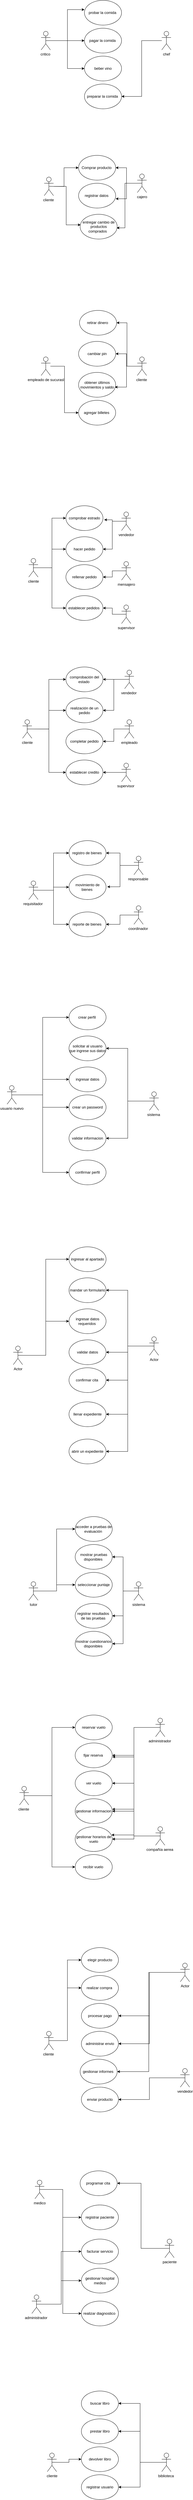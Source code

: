 <mxfile version="24.1.0" type="github">
  <diagram name="Página-1" id="utOopWHYeEYhpNKLxIfu">
    <mxGraphModel dx="1193" dy="1969" grid="1" gridSize="10" guides="1" tooltips="1" connect="1" arrows="1" fold="1" page="1" pageScale="1" pageWidth="827" pageHeight="1169" math="0" shadow="0">
      <root>
        <mxCell id="0" />
        <mxCell id="1" parent="0" />
        <mxCell id="2VDwbK5aapLO-uH51Hs2-1" value="&lt;font style=&quot;vertical-align: inherit;&quot;&gt;&lt;font style=&quot;vertical-align: inherit;&quot;&gt;registrar datos&amp;nbsp;&lt;/font&gt;&lt;/font&gt;" style="ellipse;whiteSpace=wrap;html=1;" vertex="1" parent="1">
          <mxGeometry x="351" y="290" width="120" height="80" as="geometry" />
        </mxCell>
        <mxCell id="2VDwbK5aapLO-uH51Hs2-2" value="&lt;font style=&quot;vertical-align: inherit;&quot;&gt;&lt;font style=&quot;vertical-align: inherit;&quot;&gt;entregar cambio de productos comprados&amp;nbsp;&amp;nbsp;&lt;/font&gt;&lt;/font&gt;" style="ellipse;whiteSpace=wrap;html=1;" vertex="1" parent="1">
          <mxGeometry x="356" y="390" width="120" height="80" as="geometry" />
        </mxCell>
        <mxCell id="2VDwbK5aapLO-uH51Hs2-3" value="&lt;font style=&quot;vertical-align: inherit;&quot;&gt;&lt;font style=&quot;vertical-align: inherit;&quot;&gt;Comprar producto&amp;nbsp;&lt;/font&gt;&lt;/font&gt;" style="ellipse;whiteSpace=wrap;html=1;" vertex="1" parent="1">
          <mxGeometry x="351" y="200" width="120" height="80" as="geometry" />
        </mxCell>
        <mxCell id="2VDwbK5aapLO-uH51Hs2-10" style="edgeStyle=orthogonalEdgeStyle;rounded=0;orthogonalLoop=1;jettySize=auto;html=1;entryX=0.013;entryY=0.427;entryDx=0;entryDy=0;entryPerimeter=0;" edge="1" parent="1" target="2VDwbK5aapLO-uH51Hs2-2">
          <mxGeometry relative="1" as="geometry">
            <mxPoint x="301" y="270" as="targetPoint" />
            <mxPoint x="271" y="300.053" as="sourcePoint" />
            <Array as="points">
              <mxPoint x="311" y="300" />
              <mxPoint x="311" y="424" />
            </Array>
          </mxGeometry>
        </mxCell>
        <mxCell id="2VDwbK5aapLO-uH51Hs2-11" style="edgeStyle=orthogonalEdgeStyle;rounded=0;orthogonalLoop=1;jettySize=auto;html=1;exitX=0.5;exitY=0.5;exitDx=0;exitDy=0;exitPerimeter=0;entryX=0;entryY=0.5;entryDx=0;entryDy=0;" edge="1" parent="1" target="2VDwbK5aapLO-uH51Hs2-3">
          <mxGeometry relative="1" as="geometry">
            <mxPoint x="256" y="300" as="sourcePoint" />
          </mxGeometry>
        </mxCell>
        <mxCell id="2VDwbK5aapLO-uH51Hs2-4" value="&lt;font style=&quot;vertical-align: inherit;&quot;&gt;&lt;font style=&quot;vertical-align: inherit;&quot;&gt;cliente&amp;nbsp;&lt;/font&gt;&lt;/font&gt;" style="shape=umlActor;verticalLabelPosition=bottom;verticalAlign=top;html=1;outlineConnect=0;" vertex="1" parent="1">
          <mxGeometry x="240" y="270" width="30" height="60" as="geometry" />
        </mxCell>
        <mxCell id="2VDwbK5aapLO-uH51Hs2-7" style="edgeStyle=orthogonalEdgeStyle;rounded=0;orthogonalLoop=1;jettySize=auto;html=1;" edge="1" parent="1" source="2VDwbK5aapLO-uH51Hs2-5" target="2VDwbK5aapLO-uH51Hs2-3">
          <mxGeometry relative="1" as="geometry">
            <Array as="points">
              <mxPoint x="506" y="290" />
              <mxPoint x="506" y="240" />
            </Array>
          </mxGeometry>
        </mxCell>
        <mxCell id="2VDwbK5aapLO-uH51Hs2-5" value="&lt;font style=&quot;vertical-align: inherit;&quot;&gt;&lt;font style=&quot;vertical-align: inherit;&quot;&gt;cajero&lt;/font&gt;&lt;/font&gt;" style="shape=umlActor;verticalLabelPosition=bottom;verticalAlign=top;html=1;outlineConnect=0;" vertex="1" parent="1">
          <mxGeometry x="541" y="260" width="30" height="60" as="geometry" />
        </mxCell>
        <mxCell id="2VDwbK5aapLO-uH51Hs2-8" style="edgeStyle=orthogonalEdgeStyle;rounded=0;orthogonalLoop=1;jettySize=auto;html=1;exitX=0.5;exitY=0.5;exitDx=0;exitDy=0;exitPerimeter=0;entryX=1;entryY=0.625;entryDx=0;entryDy=0;entryPerimeter=0;" edge="1" parent="1" source="2VDwbK5aapLO-uH51Hs2-5" target="2VDwbK5aapLO-uH51Hs2-1">
          <mxGeometry relative="1" as="geometry" />
        </mxCell>
        <mxCell id="2VDwbK5aapLO-uH51Hs2-9" style="edgeStyle=orthogonalEdgeStyle;rounded=0;orthogonalLoop=1;jettySize=auto;html=1;exitX=0.5;exitY=0.5;exitDx=0;exitDy=0;exitPerimeter=0;entryX=0.985;entryY=0.549;entryDx=0;entryDy=0;entryPerimeter=0;" edge="1" parent="1" source="2VDwbK5aapLO-uH51Hs2-5" target="2VDwbK5aapLO-uH51Hs2-2">
          <mxGeometry relative="1" as="geometry">
            <Array as="points">
              <mxPoint x="501" y="290" />
              <mxPoint x="501" y="434" />
            </Array>
          </mxGeometry>
        </mxCell>
        <mxCell id="2VDwbK5aapLO-uH51Hs2-14" value="&lt;font style=&quot;vertical-align: inherit;&quot;&gt;&lt;font style=&quot;vertical-align: inherit;&quot;&gt;pagar la comida&amp;nbsp;&lt;/font&gt;&lt;/font&gt;" style="ellipse;whiteSpace=wrap;html=1;" vertex="1" parent="1">
          <mxGeometry x="370" y="-210" width="120" height="80" as="geometry" />
        </mxCell>
        <mxCell id="2VDwbK5aapLO-uH51Hs2-15" value="&lt;font style=&quot;vertical-align: inherit;&quot;&gt;&lt;font style=&quot;vertical-align: inherit;&quot;&gt;probar la comida&amp;nbsp;&lt;/font&gt;&lt;/font&gt;" style="ellipse;whiteSpace=wrap;html=1;" vertex="1" parent="1">
          <mxGeometry x="370" y="-300" width="120" height="80" as="geometry" />
        </mxCell>
        <mxCell id="2VDwbK5aapLO-uH51Hs2-16" value="&lt;font style=&quot;vertical-align: inherit;&quot;&gt;&lt;font style=&quot;vertical-align: inherit;&quot;&gt;preparar la comida&amp;nbsp;&lt;/font&gt;&lt;/font&gt;" style="ellipse;whiteSpace=wrap;html=1;" vertex="1" parent="1">
          <mxGeometry x="370" y="-30" width="120" height="80" as="geometry" />
        </mxCell>
        <mxCell id="2VDwbK5aapLO-uH51Hs2-17" value="&lt;font style=&quot;vertical-align: inherit;&quot;&gt;&lt;font style=&quot;vertical-align: inherit;&quot;&gt;beber vino&lt;/font&gt;&lt;/font&gt;" style="ellipse;whiteSpace=wrap;html=1;" vertex="1" parent="1">
          <mxGeometry x="370" y="-120" width="120" height="80" as="geometry" />
        </mxCell>
        <mxCell id="2VDwbK5aapLO-uH51Hs2-26" style="edgeStyle=orthogonalEdgeStyle;rounded=0;orthogonalLoop=1;jettySize=auto;html=1;entryX=1;entryY=0.5;entryDx=0;entryDy=0;" edge="1" parent="1" source="2VDwbK5aapLO-uH51Hs2-18" target="2VDwbK5aapLO-uH51Hs2-16">
          <mxGeometry relative="1" as="geometry" />
        </mxCell>
        <mxCell id="2VDwbK5aapLO-uH51Hs2-18" value="&lt;font style=&quot;vertical-align: inherit;&quot;&gt;&lt;font style=&quot;vertical-align: inherit;&quot;&gt;chef&lt;/font&gt;&lt;/font&gt;" style="shape=umlActor;verticalLabelPosition=bottom;verticalAlign=top;html=1;outlineConnect=0;" vertex="1" parent="1">
          <mxGeometry x="620" y="-200" width="30" height="60" as="geometry" />
        </mxCell>
        <mxCell id="2VDwbK5aapLO-uH51Hs2-27" style="edgeStyle=orthogonalEdgeStyle;rounded=0;orthogonalLoop=1;jettySize=auto;html=1;entryX=0;entryY=0.5;entryDx=0;entryDy=0;" edge="1" parent="1" source="2VDwbK5aapLO-uH51Hs2-19" target="2VDwbK5aapLO-uH51Hs2-17">
          <mxGeometry relative="1" as="geometry" />
        </mxCell>
        <mxCell id="2VDwbK5aapLO-uH51Hs2-29" style="edgeStyle=orthogonalEdgeStyle;rounded=0;orthogonalLoop=1;jettySize=auto;html=1;entryX=0;entryY=0.5;entryDx=0;entryDy=0;" edge="1" parent="1" source="2VDwbK5aapLO-uH51Hs2-19" target="2VDwbK5aapLO-uH51Hs2-14">
          <mxGeometry relative="1" as="geometry" />
        </mxCell>
        <mxCell id="2VDwbK5aapLO-uH51Hs2-19" value="&lt;font style=&quot;vertical-align: inherit;&quot;&gt;&lt;font style=&quot;vertical-align: inherit;&quot;&gt;critico&amp;nbsp;&lt;/font&gt;&lt;/font&gt;" style="shape=umlActor;verticalLabelPosition=bottom;verticalAlign=top;html=1;outlineConnect=0;" vertex="1" parent="1">
          <mxGeometry x="230" y="-200" width="30" height="60" as="geometry" />
        </mxCell>
        <mxCell id="2VDwbK5aapLO-uH51Hs2-28" style="edgeStyle=orthogonalEdgeStyle;rounded=0;orthogonalLoop=1;jettySize=auto;html=1;exitX=0.5;exitY=0.5;exitDx=0;exitDy=0;exitPerimeter=0;entryX=0;entryY=0.375;entryDx=0;entryDy=0;entryPerimeter=0;" edge="1" parent="1" source="2VDwbK5aapLO-uH51Hs2-19" target="2VDwbK5aapLO-uH51Hs2-15">
          <mxGeometry relative="1" as="geometry" />
        </mxCell>
        <mxCell id="2VDwbK5aapLO-uH51Hs2-30" value="retirar dinero&amp;nbsp;" style="ellipse;whiteSpace=wrap;html=1;" vertex="1" parent="1">
          <mxGeometry x="354" y="700" width="120" height="80" as="geometry" />
        </mxCell>
        <mxCell id="2VDwbK5aapLO-uH51Hs2-31" value="agregar billetes&amp;nbsp;" style="ellipse;whiteSpace=wrap;html=1;" vertex="1" parent="1">
          <mxGeometry x="351" y="990" width="120" height="80" as="geometry" />
        </mxCell>
        <mxCell id="2VDwbK5aapLO-uH51Hs2-32" value="obtener últimos movimientos y saldo" style="ellipse;whiteSpace=wrap;html=1;" vertex="1" parent="1">
          <mxGeometry x="351" y="900" width="120" height="80" as="geometry" />
        </mxCell>
        <mxCell id="2VDwbK5aapLO-uH51Hs2-33" value="cambiar pin" style="ellipse;whiteSpace=wrap;html=1;" vertex="1" parent="1">
          <mxGeometry x="351" y="800" width="120" height="80" as="geometry" />
        </mxCell>
        <mxCell id="2VDwbK5aapLO-uH51Hs2-36" style="edgeStyle=orthogonalEdgeStyle;rounded=0;orthogonalLoop=1;jettySize=auto;html=1;entryX=1;entryY=0.5;entryDx=0;entryDy=0;" edge="1" parent="1" source="2VDwbK5aapLO-uH51Hs2-34" target="2VDwbK5aapLO-uH51Hs2-30">
          <mxGeometry relative="1" as="geometry" />
        </mxCell>
        <mxCell id="2VDwbK5aapLO-uH51Hs2-37" style="edgeStyle=orthogonalEdgeStyle;rounded=0;orthogonalLoop=1;jettySize=auto;html=1;entryX=1;entryY=0.5;entryDx=0;entryDy=0;" edge="1" parent="1" source="2VDwbK5aapLO-uH51Hs2-34" target="2VDwbK5aapLO-uH51Hs2-33">
          <mxGeometry relative="1" as="geometry">
            <mxPoint x="510" y="950" as="sourcePoint" />
          </mxGeometry>
        </mxCell>
        <mxCell id="2VDwbK5aapLO-uH51Hs2-34" value="cliente&amp;nbsp;" style="shape=umlActor;verticalLabelPosition=bottom;verticalAlign=top;html=1;outlineConnect=0;" vertex="1" parent="1">
          <mxGeometry x="541" y="850" width="30" height="60" as="geometry" />
        </mxCell>
        <mxCell id="2VDwbK5aapLO-uH51Hs2-39" style="edgeStyle=orthogonalEdgeStyle;rounded=0;orthogonalLoop=1;jettySize=auto;html=1;entryX=0;entryY=0.5;entryDx=0;entryDy=0;" edge="1" parent="1" source="2VDwbK5aapLO-uH51Hs2-35" target="2VDwbK5aapLO-uH51Hs2-31">
          <mxGeometry relative="1" as="geometry" />
        </mxCell>
        <mxCell id="2VDwbK5aapLO-uH51Hs2-35" value="empleado de sucurasl" style="shape=umlActor;verticalLabelPosition=bottom;verticalAlign=top;html=1;outlineConnect=0;" vertex="1" parent="1">
          <mxGeometry x="230" y="850" width="30" height="60" as="geometry" />
        </mxCell>
        <mxCell id="2VDwbK5aapLO-uH51Hs2-38" style="edgeStyle=orthogonalEdgeStyle;rounded=0;orthogonalLoop=1;jettySize=auto;html=1;exitX=0.5;exitY=0.5;exitDx=0;exitDy=0;exitPerimeter=0;entryX=0.978;entryY=0.593;entryDx=0;entryDy=0;entryPerimeter=0;" edge="1" parent="1" source="2VDwbK5aapLO-uH51Hs2-34" target="2VDwbK5aapLO-uH51Hs2-32">
          <mxGeometry relative="1" as="geometry" />
        </mxCell>
        <mxCell id="2VDwbK5aapLO-uH51Hs2-40" value="establecer pedidos&amp;nbsp;" style="ellipse;whiteSpace=wrap;html=1;" vertex="1" parent="1">
          <mxGeometry x="310" y="1620" width="120" height="80" as="geometry" />
        </mxCell>
        <mxCell id="2VDwbK5aapLO-uH51Hs2-41" value="rellenar pedido" style="ellipse;whiteSpace=wrap;html=1;" vertex="1" parent="1">
          <mxGeometry x="310" y="1520" width="120" height="80" as="geometry" />
        </mxCell>
        <mxCell id="2VDwbK5aapLO-uH51Hs2-42" value="hacer pedido" style="ellipse;whiteSpace=wrap;html=1;" vertex="1" parent="1">
          <mxGeometry x="310" y="1430" width="120" height="80" as="geometry" />
        </mxCell>
        <mxCell id="2VDwbK5aapLO-uH51Hs2-43" value="comprobar estrado" style="ellipse;whiteSpace=wrap;html=1;" vertex="1" parent="1">
          <mxGeometry x="310" y="1330" width="120" height="80" as="geometry" />
        </mxCell>
        <mxCell id="2VDwbK5aapLO-uH51Hs2-59" style="edgeStyle=orthogonalEdgeStyle;rounded=0;orthogonalLoop=1;jettySize=auto;html=1;exitX=0.5;exitY=0.5;exitDx=0;exitDy=0;exitPerimeter=0;entryX=1;entryY=0.5;entryDx=0;entryDy=0;" edge="1" parent="1" source="2VDwbK5aapLO-uH51Hs2-44" target="2VDwbK5aapLO-uH51Hs2-40">
          <mxGeometry relative="1" as="geometry" />
        </mxCell>
        <mxCell id="2VDwbK5aapLO-uH51Hs2-44" value="supervisor" style="shape=umlActor;verticalLabelPosition=bottom;verticalAlign=top;html=1;outlineConnect=0;" vertex="1" parent="1">
          <mxGeometry x="490" y="1650" width="30" height="60" as="geometry" />
        </mxCell>
        <mxCell id="2VDwbK5aapLO-uH51Hs2-58" style="edgeStyle=orthogonalEdgeStyle;rounded=0;orthogonalLoop=1;jettySize=auto;html=1;exitX=0.5;exitY=0.5;exitDx=0;exitDy=0;exitPerimeter=0;entryX=1;entryY=0.5;entryDx=0;entryDy=0;" edge="1" parent="1" source="2VDwbK5aapLO-uH51Hs2-45" target="2VDwbK5aapLO-uH51Hs2-41">
          <mxGeometry relative="1" as="geometry" />
        </mxCell>
        <mxCell id="2VDwbK5aapLO-uH51Hs2-45" value="mensajero" style="shape=umlActor;verticalLabelPosition=bottom;verticalAlign=top;html=1;outlineConnect=0;" vertex="1" parent="1">
          <mxGeometry x="490" y="1510" width="30" height="60" as="geometry" />
        </mxCell>
        <mxCell id="2VDwbK5aapLO-uH51Hs2-57" style="edgeStyle=orthogonalEdgeStyle;rounded=0;orthogonalLoop=1;jettySize=auto;html=1;exitX=0.5;exitY=0.5;exitDx=0;exitDy=0;exitPerimeter=0;entryX=1;entryY=0.5;entryDx=0;entryDy=0;" edge="1" parent="1" source="2VDwbK5aapLO-uH51Hs2-46" target="2VDwbK5aapLO-uH51Hs2-42">
          <mxGeometry relative="1" as="geometry" />
        </mxCell>
        <mxCell id="2VDwbK5aapLO-uH51Hs2-46" value="vendedor" style="shape=umlActor;verticalLabelPosition=bottom;verticalAlign=top;html=1;outlineConnect=0;" vertex="1" parent="1">
          <mxGeometry x="490" y="1350" width="30" height="60" as="geometry" />
        </mxCell>
        <mxCell id="2VDwbK5aapLO-uH51Hs2-53" style="edgeStyle=orthogonalEdgeStyle;rounded=0;orthogonalLoop=1;jettySize=auto;html=1;entryX=0;entryY=0.5;entryDx=0;entryDy=0;" edge="1" parent="1" source="2VDwbK5aapLO-uH51Hs2-47" target="2VDwbK5aapLO-uH51Hs2-43">
          <mxGeometry relative="1" as="geometry" />
        </mxCell>
        <mxCell id="2VDwbK5aapLO-uH51Hs2-54" style="edgeStyle=orthogonalEdgeStyle;rounded=0;orthogonalLoop=1;jettySize=auto;html=1;exitX=0.5;exitY=0.5;exitDx=0;exitDy=0;exitPerimeter=0;" edge="1" parent="1" source="2VDwbK5aapLO-uH51Hs2-47" target="2VDwbK5aapLO-uH51Hs2-42">
          <mxGeometry relative="1" as="geometry" />
        </mxCell>
        <mxCell id="2VDwbK5aapLO-uH51Hs2-55" style="edgeStyle=orthogonalEdgeStyle;rounded=0;orthogonalLoop=1;jettySize=auto;html=1;exitX=0.5;exitY=0.5;exitDx=0;exitDy=0;exitPerimeter=0;entryX=0;entryY=0.5;entryDx=0;entryDy=0;" edge="1" parent="1" source="2VDwbK5aapLO-uH51Hs2-47" target="2VDwbK5aapLO-uH51Hs2-40">
          <mxGeometry relative="1" as="geometry" />
        </mxCell>
        <mxCell id="2VDwbK5aapLO-uH51Hs2-47" value="cliente" style="shape=umlActor;verticalLabelPosition=bottom;verticalAlign=top;html=1;outlineConnect=0;" vertex="1" parent="1">
          <mxGeometry x="190" y="1500" width="30" height="60" as="geometry" />
        </mxCell>
        <mxCell id="2VDwbK5aapLO-uH51Hs2-56" style="edgeStyle=orthogonalEdgeStyle;rounded=0;orthogonalLoop=1;jettySize=auto;html=1;exitX=0.5;exitY=0.5;exitDx=0;exitDy=0;exitPerimeter=0;entryX=1.033;entryY=0.567;entryDx=0;entryDy=0;entryPerimeter=0;" edge="1" parent="1" source="2VDwbK5aapLO-uH51Hs2-46" target="2VDwbK5aapLO-uH51Hs2-43">
          <mxGeometry relative="1" as="geometry" />
        </mxCell>
        <mxCell id="2VDwbK5aapLO-uH51Hs2-60" value="comprobación del estado&amp;nbsp;" style="ellipse;whiteSpace=wrap;html=1;" vertex="1" parent="1">
          <mxGeometry x="310" y="1850" width="120" height="80" as="geometry" />
        </mxCell>
        <mxCell id="2VDwbK5aapLO-uH51Hs2-61" value="realización de un pedido" style="ellipse;whiteSpace=wrap;html=1;" vertex="1" parent="1">
          <mxGeometry x="310" y="1950" width="120" height="80" as="geometry" />
        </mxCell>
        <mxCell id="2VDwbK5aapLO-uH51Hs2-62" value="completar pedido" style="ellipse;whiteSpace=wrap;html=1;" vertex="1" parent="1">
          <mxGeometry x="310" y="2050" width="120" height="80" as="geometry" />
        </mxCell>
        <mxCell id="2VDwbK5aapLO-uH51Hs2-64" value="establecer credito" style="ellipse;whiteSpace=wrap;html=1;" vertex="1" parent="1">
          <mxGeometry x="310" y="2150" width="120" height="80" as="geometry" />
        </mxCell>
        <mxCell id="2VDwbK5aapLO-uH51Hs2-75" style="edgeStyle=orthogonalEdgeStyle;rounded=0;orthogonalLoop=1;jettySize=auto;html=1;exitX=0.5;exitY=0.5;exitDx=0;exitDy=0;exitPerimeter=0;entryX=1;entryY=0.5;entryDx=0;entryDy=0;" edge="1" parent="1" source="2VDwbK5aapLO-uH51Hs2-65" target="2VDwbK5aapLO-uH51Hs2-64">
          <mxGeometry relative="1" as="geometry" />
        </mxCell>
        <mxCell id="2VDwbK5aapLO-uH51Hs2-65" value="supervisor&amp;nbsp;" style="shape=umlActor;verticalLabelPosition=bottom;verticalAlign=top;html=1;outlineConnect=0;" vertex="1" parent="1">
          <mxGeometry x="490" y="2160" width="30" height="60" as="geometry" />
        </mxCell>
        <mxCell id="2VDwbK5aapLO-uH51Hs2-74" style="edgeStyle=orthogonalEdgeStyle;rounded=0;orthogonalLoop=1;jettySize=auto;html=1;exitX=0.5;exitY=0.5;exitDx=0;exitDy=0;exitPerimeter=0;entryX=1;entryY=0.5;entryDx=0;entryDy=0;" edge="1" parent="1" source="2VDwbK5aapLO-uH51Hs2-66" target="2VDwbK5aapLO-uH51Hs2-62">
          <mxGeometry relative="1" as="geometry" />
        </mxCell>
        <mxCell id="2VDwbK5aapLO-uH51Hs2-66" value="empleado" style="shape=umlActor;verticalLabelPosition=bottom;verticalAlign=top;html=1;outlineConnect=0;" vertex="1" parent="1">
          <mxGeometry x="500" y="2020" width="30" height="60" as="geometry" />
        </mxCell>
        <mxCell id="2VDwbK5aapLO-uH51Hs2-72" style="edgeStyle=orthogonalEdgeStyle;rounded=0;orthogonalLoop=1;jettySize=auto;html=1;exitX=0.5;exitY=0.5;exitDx=0;exitDy=0;exitPerimeter=0;" edge="1" parent="1" source="2VDwbK5aapLO-uH51Hs2-67" target="2VDwbK5aapLO-uH51Hs2-60">
          <mxGeometry relative="1" as="geometry" />
        </mxCell>
        <mxCell id="2VDwbK5aapLO-uH51Hs2-73" style="edgeStyle=orthogonalEdgeStyle;rounded=0;orthogonalLoop=1;jettySize=auto;html=1;exitX=0.5;exitY=0.5;exitDx=0;exitDy=0;exitPerimeter=0;entryX=1;entryY=0.5;entryDx=0;entryDy=0;" edge="1" parent="1" source="2VDwbK5aapLO-uH51Hs2-67" target="2VDwbK5aapLO-uH51Hs2-61">
          <mxGeometry relative="1" as="geometry" />
        </mxCell>
        <mxCell id="2VDwbK5aapLO-uH51Hs2-67" value="vendedor&amp;nbsp;" style="shape=umlActor;verticalLabelPosition=bottom;verticalAlign=top;html=1;outlineConnect=0;" vertex="1" parent="1">
          <mxGeometry x="500" y="1860" width="30" height="60" as="geometry" />
        </mxCell>
        <mxCell id="2VDwbK5aapLO-uH51Hs2-69" style="edgeStyle=orthogonalEdgeStyle;rounded=0;orthogonalLoop=1;jettySize=auto;html=1;exitX=0.667;exitY=0.501;exitDx=0;exitDy=0;exitPerimeter=0;entryX=0;entryY=0.5;entryDx=0;entryDy=0;" edge="1" parent="1" source="2VDwbK5aapLO-uH51Hs2-68" target="2VDwbK5aapLO-uH51Hs2-60">
          <mxGeometry relative="1" as="geometry" />
        </mxCell>
        <mxCell id="2VDwbK5aapLO-uH51Hs2-70" style="edgeStyle=orthogonalEdgeStyle;rounded=0;orthogonalLoop=1;jettySize=auto;html=1;exitX=0.5;exitY=0.5;exitDx=0;exitDy=0;exitPerimeter=0;entryX=0;entryY=0.5;entryDx=0;entryDy=0;" edge="1" parent="1" source="2VDwbK5aapLO-uH51Hs2-68" target="2VDwbK5aapLO-uH51Hs2-61">
          <mxGeometry relative="1" as="geometry" />
        </mxCell>
        <mxCell id="2VDwbK5aapLO-uH51Hs2-71" style="edgeStyle=orthogonalEdgeStyle;rounded=0;orthogonalLoop=1;jettySize=auto;html=1;exitX=0.5;exitY=0.5;exitDx=0;exitDy=0;exitPerimeter=0;entryX=0;entryY=0.5;entryDx=0;entryDy=0;" edge="1" parent="1" source="2VDwbK5aapLO-uH51Hs2-68" target="2VDwbK5aapLO-uH51Hs2-64">
          <mxGeometry relative="1" as="geometry" />
        </mxCell>
        <mxCell id="2VDwbK5aapLO-uH51Hs2-68" value="cliente" style="shape=umlActor;verticalLabelPosition=bottom;verticalAlign=top;html=1;outlineConnect=0;" vertex="1" parent="1">
          <mxGeometry x="170" y="2020" width="30" height="60" as="geometry" />
        </mxCell>
        <mxCell id="2VDwbK5aapLO-uH51Hs2-76" value="movimiento de bienes&amp;nbsp;" style="ellipse;whiteSpace=wrap;html=1;" vertex="1" parent="1">
          <mxGeometry x="320" y="2520" width="120" height="80" as="geometry" />
        </mxCell>
        <mxCell id="2VDwbK5aapLO-uH51Hs2-78" value="reporte de bienes&amp;nbsp;" style="ellipse;whiteSpace=wrap;html=1;" vertex="1" parent="1">
          <mxGeometry x="320" y="2640" width="120" height="80" as="geometry" />
        </mxCell>
        <mxCell id="2VDwbK5aapLO-uH51Hs2-79" value="registro de bienes&amp;nbsp;" style="ellipse;whiteSpace=wrap;html=1;" vertex="1" parent="1">
          <mxGeometry x="320" y="2410" width="120" height="80" as="geometry" />
        </mxCell>
        <mxCell id="2VDwbK5aapLO-uH51Hs2-87" style="edgeStyle=orthogonalEdgeStyle;rounded=0;orthogonalLoop=1;jettySize=auto;html=1;exitX=0.5;exitY=0.5;exitDx=0;exitDy=0;exitPerimeter=0;entryX=1;entryY=0.5;entryDx=0;entryDy=0;" edge="1" parent="1" source="2VDwbK5aapLO-uH51Hs2-80" target="2VDwbK5aapLO-uH51Hs2-78">
          <mxGeometry relative="1" as="geometry" />
        </mxCell>
        <mxCell id="2VDwbK5aapLO-uH51Hs2-80" value="coordinador&amp;nbsp;" style="shape=umlActor;verticalLabelPosition=bottom;verticalAlign=top;html=1;outlineConnect=0;" vertex="1" parent="1">
          <mxGeometry x="530" y="2620" width="30" height="60" as="geometry" />
        </mxCell>
        <mxCell id="2VDwbK5aapLO-uH51Hs2-86" style="edgeStyle=orthogonalEdgeStyle;rounded=0;orthogonalLoop=1;jettySize=auto;html=1;exitX=0.5;exitY=0.5;exitDx=0;exitDy=0;exitPerimeter=0;entryX=1;entryY=0.5;entryDx=0;entryDy=0;" edge="1" parent="1" source="2VDwbK5aapLO-uH51Hs2-81" target="2VDwbK5aapLO-uH51Hs2-79">
          <mxGeometry relative="1" as="geometry" />
        </mxCell>
        <mxCell id="2VDwbK5aapLO-uH51Hs2-81" value="responsable&amp;nbsp;" style="shape=umlActor;verticalLabelPosition=bottom;verticalAlign=top;html=1;outlineConnect=0;" vertex="1" parent="1">
          <mxGeometry x="530" y="2460" width="30" height="60" as="geometry" />
        </mxCell>
        <mxCell id="2VDwbK5aapLO-uH51Hs2-83" style="edgeStyle=orthogonalEdgeStyle;rounded=0;orthogonalLoop=1;jettySize=auto;html=1;exitX=0.5;exitY=0.5;exitDx=0;exitDy=0;exitPerimeter=0;entryX=0;entryY=0.5;entryDx=0;entryDy=0;" edge="1" parent="1" source="2VDwbK5aapLO-uH51Hs2-82" target="2VDwbK5aapLO-uH51Hs2-79">
          <mxGeometry relative="1" as="geometry" />
        </mxCell>
        <mxCell id="2VDwbK5aapLO-uH51Hs2-84" style="edgeStyle=orthogonalEdgeStyle;rounded=0;orthogonalLoop=1;jettySize=auto;html=1;exitX=0.5;exitY=0.5;exitDx=0;exitDy=0;exitPerimeter=0;" edge="1" parent="1" source="2VDwbK5aapLO-uH51Hs2-82" target="2VDwbK5aapLO-uH51Hs2-76">
          <mxGeometry relative="1" as="geometry" />
        </mxCell>
        <mxCell id="2VDwbK5aapLO-uH51Hs2-85" style="edgeStyle=orthogonalEdgeStyle;rounded=0;orthogonalLoop=1;jettySize=auto;html=1;exitX=0.5;exitY=0.5;exitDx=0;exitDy=0;exitPerimeter=0;entryX=0;entryY=0.5;entryDx=0;entryDy=0;" edge="1" parent="1" source="2VDwbK5aapLO-uH51Hs2-82" target="2VDwbK5aapLO-uH51Hs2-78">
          <mxGeometry relative="1" as="geometry" />
        </mxCell>
        <mxCell id="2VDwbK5aapLO-uH51Hs2-82" value="requisitador&amp;nbsp;" style="shape=umlActor;verticalLabelPosition=bottom;verticalAlign=top;html=1;outlineConnect=0;" vertex="1" parent="1">
          <mxGeometry x="190" y="2540" width="30" height="60" as="geometry" />
        </mxCell>
        <mxCell id="2VDwbK5aapLO-uH51Hs2-88" style="edgeStyle=orthogonalEdgeStyle;rounded=0;orthogonalLoop=1;jettySize=auto;html=1;exitX=0.5;exitY=0.5;exitDx=0;exitDy=0;exitPerimeter=0;entryX=1.032;entryY=0.486;entryDx=0;entryDy=0;entryPerimeter=0;" edge="1" parent="1" source="2VDwbK5aapLO-uH51Hs2-81" target="2VDwbK5aapLO-uH51Hs2-76">
          <mxGeometry relative="1" as="geometry" />
        </mxCell>
        <mxCell id="2VDwbK5aapLO-uH51Hs2-89" value="validar informacion" style="ellipse;whiteSpace=wrap;html=1;" vertex="1" parent="1">
          <mxGeometry x="320" y="3330" width="120" height="80" as="geometry" />
        </mxCell>
        <mxCell id="2VDwbK5aapLO-uH51Hs2-90" value="confirmar perfil" style="ellipse;whiteSpace=wrap;html=1;" vertex="1" parent="1">
          <mxGeometry x="320" y="3440" width="120" height="80" as="geometry" />
        </mxCell>
        <mxCell id="2VDwbK5aapLO-uH51Hs2-91" value="crear un password" style="ellipse;whiteSpace=wrap;html=1;" vertex="1" parent="1">
          <mxGeometry x="320" y="3230" width="120" height="80" as="geometry" />
        </mxCell>
        <mxCell id="2VDwbK5aapLO-uH51Hs2-92" value="ingresar datos" style="ellipse;whiteSpace=wrap;html=1;" vertex="1" parent="1">
          <mxGeometry x="320" y="3140" width="120" height="80" as="geometry" />
        </mxCell>
        <mxCell id="2VDwbK5aapLO-uH51Hs2-93" value="solicitar al usuario que ingrese sus datos" style="ellipse;whiteSpace=wrap;html=1;" vertex="1" parent="1">
          <mxGeometry x="320" y="3040" width="120" height="80" as="geometry" />
        </mxCell>
        <mxCell id="2VDwbK5aapLO-uH51Hs2-94" value="crear perfil&amp;nbsp;" style="ellipse;whiteSpace=wrap;html=1;" vertex="1" parent="1">
          <mxGeometry x="320" y="2940" width="120" height="80" as="geometry" />
        </mxCell>
        <mxCell id="2VDwbK5aapLO-uH51Hs2-100" style="edgeStyle=orthogonalEdgeStyle;rounded=0;orthogonalLoop=1;jettySize=auto;html=1;exitX=0.5;exitY=0.5;exitDx=0;exitDy=0;exitPerimeter=0;entryX=1;entryY=0.5;entryDx=0;entryDy=0;" edge="1" parent="1" source="2VDwbK5aapLO-uH51Hs2-95" target="2VDwbK5aapLO-uH51Hs2-93">
          <mxGeometry relative="1" as="geometry">
            <mxPoint x="480" y="3120" as="targetPoint" />
          </mxGeometry>
        </mxCell>
        <mxCell id="2VDwbK5aapLO-uH51Hs2-107" style="edgeStyle=orthogonalEdgeStyle;rounded=0;orthogonalLoop=1;jettySize=auto;html=1;exitX=0.5;exitY=0.5;exitDx=0;exitDy=0;exitPerimeter=0;entryX=1;entryY=0.5;entryDx=0;entryDy=0;" edge="1" parent="1" source="2VDwbK5aapLO-uH51Hs2-95" target="2VDwbK5aapLO-uH51Hs2-89">
          <mxGeometry relative="1" as="geometry" />
        </mxCell>
        <mxCell id="2VDwbK5aapLO-uH51Hs2-95" value="sistema&amp;nbsp;" style="shape=umlActor;verticalLabelPosition=bottom;verticalAlign=top;html=1;outlineConnect=0;" vertex="1" parent="1">
          <mxGeometry x="580" y="3220" width="30" height="60" as="geometry" />
        </mxCell>
        <mxCell id="2VDwbK5aapLO-uH51Hs2-99" style="edgeStyle=orthogonalEdgeStyle;rounded=0;orthogonalLoop=1;jettySize=auto;html=1;exitX=0.5;exitY=0.5;exitDx=0;exitDy=0;exitPerimeter=0;entryX=0;entryY=0.5;entryDx=0;entryDy=0;" edge="1" parent="1" source="2VDwbK5aapLO-uH51Hs2-96" target="2VDwbK5aapLO-uH51Hs2-94">
          <mxGeometry relative="1" as="geometry" />
        </mxCell>
        <mxCell id="2VDwbK5aapLO-uH51Hs2-102" style="edgeStyle=orthogonalEdgeStyle;rounded=0;orthogonalLoop=1;jettySize=auto;html=1;exitX=0.5;exitY=0.5;exitDx=0;exitDy=0;exitPerimeter=0;entryX=0;entryY=0.5;entryDx=0;entryDy=0;" edge="1" parent="1" source="2VDwbK5aapLO-uH51Hs2-96" target="2VDwbK5aapLO-uH51Hs2-92">
          <mxGeometry relative="1" as="geometry" />
        </mxCell>
        <mxCell id="2VDwbK5aapLO-uH51Hs2-105" style="edgeStyle=orthogonalEdgeStyle;rounded=0;orthogonalLoop=1;jettySize=auto;html=1;exitX=0.5;exitY=0.5;exitDx=0;exitDy=0;exitPerimeter=0;" edge="1" parent="1" source="2VDwbK5aapLO-uH51Hs2-96" target="2VDwbK5aapLO-uH51Hs2-91">
          <mxGeometry relative="1" as="geometry" />
        </mxCell>
        <mxCell id="2VDwbK5aapLO-uH51Hs2-108" style="edgeStyle=orthogonalEdgeStyle;rounded=0;orthogonalLoop=1;jettySize=auto;html=1;exitX=0.5;exitY=0.5;exitDx=0;exitDy=0;exitPerimeter=0;entryX=0;entryY=0.5;entryDx=0;entryDy=0;" edge="1" parent="1" source="2VDwbK5aapLO-uH51Hs2-96" target="2VDwbK5aapLO-uH51Hs2-90">
          <mxGeometry relative="1" as="geometry" />
        </mxCell>
        <mxCell id="2VDwbK5aapLO-uH51Hs2-96" value="usuario nuevo" style="shape=umlActor;verticalLabelPosition=bottom;verticalAlign=top;html=1;outlineConnect=0;" vertex="1" parent="1">
          <mxGeometry x="120" y="3200" width="30" height="60" as="geometry" />
        </mxCell>
        <mxCell id="2VDwbK5aapLO-uH51Hs2-109" value="validar datos" style="ellipse;whiteSpace=wrap;html=1;" vertex="1" parent="1">
          <mxGeometry x="320" y="4020" width="120" height="80" as="geometry" />
        </mxCell>
        <mxCell id="2VDwbK5aapLO-uH51Hs2-110" value="ingresar datos requeridos&amp;nbsp;" style="ellipse;whiteSpace=wrap;html=1;" vertex="1" parent="1">
          <mxGeometry x="320" y="3920" width="120" height="80" as="geometry" />
        </mxCell>
        <mxCell id="2VDwbK5aapLO-uH51Hs2-111" value="ingresar al apartado" style="ellipse;whiteSpace=wrap;html=1;" vertex="1" parent="1">
          <mxGeometry x="320" y="3720" width="120" height="80" as="geometry" />
        </mxCell>
        <mxCell id="2VDwbK5aapLO-uH51Hs2-112" value="mandar un formulario" style="ellipse;whiteSpace=wrap;html=1;" vertex="1" parent="1">
          <mxGeometry x="320" y="3820" width="120" height="80" as="geometry" />
        </mxCell>
        <mxCell id="2VDwbK5aapLO-uH51Hs2-113" value="confirmar cita&amp;nbsp;" style="ellipse;whiteSpace=wrap;html=1;" vertex="1" parent="1">
          <mxGeometry x="320" y="4110" width="120" height="80" as="geometry" />
        </mxCell>
        <mxCell id="2VDwbK5aapLO-uH51Hs2-114" value="llenar expediente" style="ellipse;whiteSpace=wrap;html=1;" vertex="1" parent="1">
          <mxGeometry x="320" y="4220" width="120" height="80" as="geometry" />
        </mxCell>
        <mxCell id="2VDwbK5aapLO-uH51Hs2-115" value="abrir un expediente" style="ellipse;whiteSpace=wrap;html=1;" vertex="1" parent="1">
          <mxGeometry x="320" y="4340" width="120" height="80" as="geometry" />
        </mxCell>
        <mxCell id="2VDwbK5aapLO-uH51Hs2-118" style="edgeStyle=orthogonalEdgeStyle;rounded=0;orthogonalLoop=1;jettySize=auto;html=1;exitX=0.5;exitY=0.5;exitDx=0;exitDy=0;exitPerimeter=0;entryX=0;entryY=0.5;entryDx=0;entryDy=0;" edge="1" parent="1" source="2VDwbK5aapLO-uH51Hs2-116" target="2VDwbK5aapLO-uH51Hs2-111">
          <mxGeometry relative="1" as="geometry">
            <mxPoint x="290" y="3830" as="targetPoint" />
          </mxGeometry>
        </mxCell>
        <mxCell id="2VDwbK5aapLO-uH51Hs2-120" style="edgeStyle=orthogonalEdgeStyle;rounded=0;orthogonalLoop=1;jettySize=auto;html=1;exitX=0.5;exitY=0.5;exitDx=0;exitDy=0;exitPerimeter=0;entryX=0;entryY=0.5;entryDx=0;entryDy=0;" edge="1" parent="1" source="2VDwbK5aapLO-uH51Hs2-116" target="2VDwbK5aapLO-uH51Hs2-110">
          <mxGeometry relative="1" as="geometry" />
        </mxCell>
        <mxCell id="2VDwbK5aapLO-uH51Hs2-116" value="Actor" style="shape=umlActor;verticalLabelPosition=bottom;verticalAlign=top;html=1;outlineConnect=0;" vertex="1" parent="1">
          <mxGeometry x="140" y="4040" width="30" height="60" as="geometry" />
        </mxCell>
        <mxCell id="2VDwbK5aapLO-uH51Hs2-119" style="edgeStyle=orthogonalEdgeStyle;rounded=0;orthogonalLoop=1;jettySize=auto;html=1;exitX=0.5;exitY=0.5;exitDx=0;exitDy=0;exitPerimeter=0;entryX=1;entryY=0.5;entryDx=0;entryDy=0;" edge="1" parent="1" source="2VDwbK5aapLO-uH51Hs2-117" target="2VDwbK5aapLO-uH51Hs2-112">
          <mxGeometry relative="1" as="geometry">
            <mxPoint x="480" y="3890" as="targetPoint" />
          </mxGeometry>
        </mxCell>
        <mxCell id="2VDwbK5aapLO-uH51Hs2-121" style="edgeStyle=orthogonalEdgeStyle;rounded=0;orthogonalLoop=1;jettySize=auto;html=1;exitX=0.5;exitY=0.5;exitDx=0;exitDy=0;exitPerimeter=0;entryX=1;entryY=0.5;entryDx=0;entryDy=0;" edge="1" parent="1" source="2VDwbK5aapLO-uH51Hs2-117" target="2VDwbK5aapLO-uH51Hs2-109">
          <mxGeometry relative="1" as="geometry" />
        </mxCell>
        <mxCell id="2VDwbK5aapLO-uH51Hs2-122" style="edgeStyle=orthogonalEdgeStyle;rounded=0;orthogonalLoop=1;jettySize=auto;html=1;exitX=0.5;exitY=0.5;exitDx=0;exitDy=0;exitPerimeter=0;entryX=1;entryY=0.5;entryDx=0;entryDy=0;" edge="1" parent="1" source="2VDwbK5aapLO-uH51Hs2-117" target="2VDwbK5aapLO-uH51Hs2-113">
          <mxGeometry relative="1" as="geometry" />
        </mxCell>
        <mxCell id="2VDwbK5aapLO-uH51Hs2-124" style="edgeStyle=orthogonalEdgeStyle;rounded=0;orthogonalLoop=1;jettySize=auto;html=1;exitX=0.5;exitY=0.5;exitDx=0;exitDy=0;exitPerimeter=0;entryX=1;entryY=0.5;entryDx=0;entryDy=0;" edge="1" parent="1" source="2VDwbK5aapLO-uH51Hs2-117" target="2VDwbK5aapLO-uH51Hs2-115">
          <mxGeometry relative="1" as="geometry" />
        </mxCell>
        <mxCell id="2VDwbK5aapLO-uH51Hs2-117" value="Actor" style="shape=umlActor;verticalLabelPosition=bottom;verticalAlign=top;html=1;outlineConnect=0;" vertex="1" parent="1">
          <mxGeometry x="580" y="4010" width="30" height="60" as="geometry" />
        </mxCell>
        <mxCell id="2VDwbK5aapLO-uH51Hs2-123" style="edgeStyle=orthogonalEdgeStyle;rounded=0;orthogonalLoop=1;jettySize=auto;html=1;exitX=0.5;exitY=0.5;exitDx=0;exitDy=0;exitPerimeter=0;entryX=1;entryY=0.5;entryDx=0;entryDy=0;" edge="1" parent="1" source="2VDwbK5aapLO-uH51Hs2-117" target="2VDwbK5aapLO-uH51Hs2-114">
          <mxGeometry relative="1" as="geometry" />
        </mxCell>
        <mxCell id="2VDwbK5aapLO-uH51Hs2-125" value="acceder a pruebas de evaluación&amp;nbsp;" style="ellipse;whiteSpace=wrap;html=1;" vertex="1" parent="1">
          <mxGeometry x="340" y="4590" width="120" height="80" as="geometry" />
        </mxCell>
        <mxCell id="2VDwbK5aapLO-uH51Hs2-126" value="registrar resultados&amp;nbsp; de las pruebas&amp;nbsp;" style="ellipse;whiteSpace=wrap;html=1;" vertex="1" parent="1">
          <mxGeometry x="340" y="4870" width="120" height="80" as="geometry" />
        </mxCell>
        <mxCell id="2VDwbK5aapLO-uH51Hs2-127" value="seleccionar puntaje" style="ellipse;whiteSpace=wrap;html=1;" vertex="1" parent="1">
          <mxGeometry x="340" y="4770" width="120" height="80" as="geometry" />
        </mxCell>
        <mxCell id="2VDwbK5aapLO-uH51Hs2-128" value="mostrar pruebas disponibles&amp;nbsp;" style="ellipse;whiteSpace=wrap;html=1;" vertex="1" parent="1">
          <mxGeometry x="340" y="4680" width="120" height="80" as="geometry" />
        </mxCell>
        <mxCell id="2VDwbK5aapLO-uH51Hs2-130" value="mostrar cuestionarios disponibles&amp;nbsp;" style="ellipse;whiteSpace=wrap;html=1;" vertex="1" parent="1">
          <mxGeometry x="340" y="4960" width="120" height="80" as="geometry" />
        </mxCell>
        <mxCell id="2VDwbK5aapLO-uH51Hs2-133" style="edgeStyle=orthogonalEdgeStyle;rounded=0;orthogonalLoop=1;jettySize=auto;html=1;exitX=0.5;exitY=0.5;exitDx=0;exitDy=0;exitPerimeter=0;entryX=0;entryY=0.5;entryDx=0;entryDy=0;" edge="1" parent="1" source="2VDwbK5aapLO-uH51Hs2-131" target="2VDwbK5aapLO-uH51Hs2-125">
          <mxGeometry relative="1" as="geometry">
            <mxPoint x="300" y="4630" as="targetPoint" />
          </mxGeometry>
        </mxCell>
        <mxCell id="2VDwbK5aapLO-uH51Hs2-135" style="edgeStyle=orthogonalEdgeStyle;rounded=0;orthogonalLoop=1;jettySize=auto;html=1;entryX=0;entryY=0.5;entryDx=0;entryDy=0;" edge="1" parent="1" source="2VDwbK5aapLO-uH51Hs2-131" target="2VDwbK5aapLO-uH51Hs2-127">
          <mxGeometry relative="1" as="geometry" />
        </mxCell>
        <mxCell id="2VDwbK5aapLO-uH51Hs2-131" value="tutor" style="shape=umlActor;verticalLabelPosition=bottom;verticalAlign=top;html=1;outlineConnect=0;" vertex="1" parent="1">
          <mxGeometry x="190" y="4800" width="30" height="60" as="geometry" />
        </mxCell>
        <mxCell id="2VDwbK5aapLO-uH51Hs2-134" style="edgeStyle=orthogonalEdgeStyle;rounded=0;orthogonalLoop=1;jettySize=auto;html=1;exitX=0.5;exitY=0.5;exitDx=0;exitDy=0;exitPerimeter=0;entryX=1;entryY=0.5;entryDx=0;entryDy=0;" edge="1" parent="1" source="2VDwbK5aapLO-uH51Hs2-132" target="2VDwbK5aapLO-uH51Hs2-128">
          <mxGeometry relative="1" as="geometry" />
        </mxCell>
        <mxCell id="2VDwbK5aapLO-uH51Hs2-136" style="edgeStyle=orthogonalEdgeStyle;rounded=0;orthogonalLoop=1;jettySize=auto;html=1;exitX=0.5;exitY=0.5;exitDx=0;exitDy=0;exitPerimeter=0;entryX=1;entryY=0.5;entryDx=0;entryDy=0;" edge="1" parent="1" source="2VDwbK5aapLO-uH51Hs2-132" target="2VDwbK5aapLO-uH51Hs2-126">
          <mxGeometry relative="1" as="geometry" />
        </mxCell>
        <mxCell id="2VDwbK5aapLO-uH51Hs2-137" style="edgeStyle=orthogonalEdgeStyle;rounded=0;orthogonalLoop=1;jettySize=auto;html=1;exitX=0.5;exitY=0.5;exitDx=0;exitDy=0;exitPerimeter=0;entryX=1;entryY=0.5;entryDx=0;entryDy=0;" edge="1" parent="1" source="2VDwbK5aapLO-uH51Hs2-132" target="2VDwbK5aapLO-uH51Hs2-130">
          <mxGeometry relative="1" as="geometry" />
        </mxCell>
        <mxCell id="2VDwbK5aapLO-uH51Hs2-132" value="sistema" style="shape=umlActor;verticalLabelPosition=bottom;verticalAlign=top;html=1;outlineConnect=0;" vertex="1" parent="1">
          <mxGeometry x="530" y="4800" width="30" height="60" as="geometry" />
        </mxCell>
        <mxCell id="2VDwbK5aapLO-uH51Hs2-138" value="gestionar horarios de vuelo" style="ellipse;whiteSpace=wrap;html=1;" vertex="1" parent="1">
          <mxGeometry x="340" y="5590" width="120" height="80" as="geometry" />
        </mxCell>
        <mxCell id="2VDwbK5aapLO-uH51Hs2-139" value="gestionar informacion" style="ellipse;whiteSpace=wrap;html=1;" vertex="1" parent="1">
          <mxGeometry x="340" y="5500" width="120" height="80" as="geometry" />
        </mxCell>
        <mxCell id="2VDwbK5aapLO-uH51Hs2-140" value="ver vuelo" style="ellipse;whiteSpace=wrap;html=1;" vertex="1" parent="1">
          <mxGeometry x="340" y="5410" width="120" height="80" as="geometry" />
        </mxCell>
        <mxCell id="2VDwbK5aapLO-uH51Hs2-141" value="fijar reserva&amp;nbsp;" style="ellipse;whiteSpace=wrap;html=1;" vertex="1" parent="1">
          <mxGeometry x="340" y="5320" width="120" height="80" as="geometry" />
        </mxCell>
        <mxCell id="2VDwbK5aapLO-uH51Hs2-142" value="reservar vuelo" style="ellipse;whiteSpace=wrap;html=1;" vertex="1" parent="1">
          <mxGeometry x="340" y="5230" width="120" height="80" as="geometry" />
        </mxCell>
        <mxCell id="2VDwbK5aapLO-uH51Hs2-152" style="edgeStyle=orthogonalEdgeStyle;rounded=0;orthogonalLoop=1;jettySize=auto;html=1;exitX=0.5;exitY=0.5;exitDx=0;exitDy=0;exitPerimeter=0;entryX=1;entryY=0.5;entryDx=0;entryDy=0;" edge="1" parent="1" source="2VDwbK5aapLO-uH51Hs2-143" target="2VDwbK5aapLO-uH51Hs2-140">
          <mxGeometry relative="1" as="geometry" />
        </mxCell>
        <mxCell id="2VDwbK5aapLO-uH51Hs2-153" style="edgeStyle=orthogonalEdgeStyle;rounded=0;orthogonalLoop=1;jettySize=auto;html=1;exitX=0.5;exitY=0.5;exitDx=0;exitDy=0;exitPerimeter=0;entryX=1;entryY=0.5;entryDx=0;entryDy=0;" edge="1" parent="1" source="2VDwbK5aapLO-uH51Hs2-143" target="2VDwbK5aapLO-uH51Hs2-141">
          <mxGeometry relative="1" as="geometry" />
        </mxCell>
        <mxCell id="2VDwbK5aapLO-uH51Hs2-155" style="edgeStyle=orthogonalEdgeStyle;rounded=0;orthogonalLoop=1;jettySize=auto;html=1;exitX=0.5;exitY=0.5;exitDx=0;exitDy=0;exitPerimeter=0;entryX=1;entryY=0.5;entryDx=0;entryDy=0;" edge="1" parent="1" source="2VDwbK5aapLO-uH51Hs2-143" target="2VDwbK5aapLO-uH51Hs2-138">
          <mxGeometry relative="1" as="geometry" />
        </mxCell>
        <mxCell id="2VDwbK5aapLO-uH51Hs2-143" value="compañía aerea&amp;nbsp;" style="shape=umlActor;verticalLabelPosition=bottom;verticalAlign=top;html=1;outlineConnect=0;" vertex="1" parent="1">
          <mxGeometry x="600" y="5590" width="30" height="60" as="geometry" />
        </mxCell>
        <mxCell id="2VDwbK5aapLO-uH51Hs2-150" style="edgeStyle=orthogonalEdgeStyle;rounded=0;orthogonalLoop=1;jettySize=auto;html=1;exitX=0.5;exitY=0.5;exitDx=0;exitDy=0;exitPerimeter=0;entryX=1;entryY=0.5;entryDx=0;entryDy=0;" edge="1" parent="1" source="2VDwbK5aapLO-uH51Hs2-144" target="2VDwbK5aapLO-uH51Hs2-139">
          <mxGeometry relative="1" as="geometry" />
        </mxCell>
        <mxCell id="2VDwbK5aapLO-uH51Hs2-151" style="edgeStyle=orthogonalEdgeStyle;rounded=0;orthogonalLoop=1;jettySize=auto;html=1;exitX=0.5;exitY=0.5;exitDx=0;exitDy=0;exitPerimeter=0;entryX=1;entryY=0.5;entryDx=0;entryDy=0;" edge="1" parent="1" source="2VDwbK5aapLO-uH51Hs2-144" target="2VDwbK5aapLO-uH51Hs2-138">
          <mxGeometry relative="1" as="geometry" />
        </mxCell>
        <mxCell id="2VDwbK5aapLO-uH51Hs2-144" value="administrador&amp;nbsp;" style="shape=umlActor;verticalLabelPosition=bottom;verticalAlign=top;html=1;outlineConnect=0;" vertex="1" parent="1">
          <mxGeometry x="600" y="5240" width="30" height="60" as="geometry" />
        </mxCell>
        <mxCell id="2VDwbK5aapLO-uH51Hs2-147" style="edgeStyle=orthogonalEdgeStyle;rounded=0;orthogonalLoop=1;jettySize=auto;html=1;exitX=0.5;exitY=0.5;exitDx=0;exitDy=0;exitPerimeter=0;entryX=0;entryY=0.5;entryDx=0;entryDy=0;" edge="1" parent="1" source="2VDwbK5aapLO-uH51Hs2-145" target="2VDwbK5aapLO-uH51Hs2-146">
          <mxGeometry relative="1" as="geometry" />
        </mxCell>
        <mxCell id="2VDwbK5aapLO-uH51Hs2-148" style="edgeStyle=orthogonalEdgeStyle;rounded=0;orthogonalLoop=1;jettySize=auto;html=1;exitX=0.5;exitY=0.5;exitDx=0;exitDy=0;exitPerimeter=0;entryX=0;entryY=0.5;entryDx=0;entryDy=0;" edge="1" parent="1" source="2VDwbK5aapLO-uH51Hs2-145" target="2VDwbK5aapLO-uH51Hs2-142">
          <mxGeometry relative="1" as="geometry" />
        </mxCell>
        <mxCell id="2VDwbK5aapLO-uH51Hs2-145" value="cliente&amp;nbsp;" style="shape=umlActor;verticalLabelPosition=bottom;verticalAlign=top;html=1;outlineConnect=0;" vertex="1" parent="1">
          <mxGeometry x="160" y="5460" width="30" height="60" as="geometry" />
        </mxCell>
        <mxCell id="2VDwbK5aapLO-uH51Hs2-146" value="recibir vuelo&amp;nbsp;" style="ellipse;whiteSpace=wrap;html=1;" vertex="1" parent="1">
          <mxGeometry x="340" y="5680" width="120" height="80" as="geometry" />
        </mxCell>
        <mxCell id="2VDwbK5aapLO-uH51Hs2-149" style="edgeStyle=orthogonalEdgeStyle;rounded=0;orthogonalLoop=1;jettySize=auto;html=1;exitX=0.5;exitY=0.5;exitDx=0;exitDy=0;exitPerimeter=0;entryX=1.005;entryY=0.564;entryDx=0;entryDy=0;entryPerimeter=0;" edge="1" parent="1" source="2VDwbK5aapLO-uH51Hs2-144" target="2VDwbK5aapLO-uH51Hs2-141">
          <mxGeometry relative="1" as="geometry" />
        </mxCell>
        <mxCell id="2VDwbK5aapLO-uH51Hs2-154" style="edgeStyle=orthogonalEdgeStyle;rounded=0;orthogonalLoop=1;jettySize=auto;html=1;exitX=0.5;exitY=0.5;exitDx=0;exitDy=0;exitPerimeter=0;entryX=0.999;entryY=0.42;entryDx=0;entryDy=0;entryPerimeter=0;" edge="1" parent="1" source="2VDwbK5aapLO-uH51Hs2-143" target="2VDwbK5aapLO-uH51Hs2-139">
          <mxGeometry relative="1" as="geometry" />
        </mxCell>
        <mxCell id="2VDwbK5aapLO-uH51Hs2-156" style="edgeStyle=orthogonalEdgeStyle;rounded=0;orthogonalLoop=1;jettySize=auto;html=1;exitX=0.5;exitY=0.5;exitDx=0;exitDy=0;exitPerimeter=0;entryX=0.979;entryY=0.334;entryDx=0;entryDy=0;entryPerimeter=0;" edge="1" parent="1" source="2VDwbK5aapLO-uH51Hs2-143" target="2VDwbK5aapLO-uH51Hs2-138">
          <mxGeometry relative="1" as="geometry" />
        </mxCell>
        <mxCell id="2VDwbK5aapLO-uH51Hs2-157" value="elegir producto" style="ellipse;whiteSpace=wrap;html=1;" vertex="1" parent="1">
          <mxGeometry x="360" y="5980" width="120" height="80" as="geometry" />
        </mxCell>
        <mxCell id="2VDwbK5aapLO-uH51Hs2-158" value="procesar pago" style="ellipse;whiteSpace=wrap;html=1;" vertex="1" parent="1">
          <mxGeometry x="360" y="6160" width="120" height="80" as="geometry" />
        </mxCell>
        <mxCell id="2VDwbK5aapLO-uH51Hs2-159" value="realizar compra&amp;nbsp;" style="ellipse;whiteSpace=wrap;html=1;" vertex="1" parent="1">
          <mxGeometry x="360" y="6070" width="120" height="80" as="geometry" />
        </mxCell>
        <mxCell id="2VDwbK5aapLO-uH51Hs2-160" value="gestionar informes&amp;nbsp;" style="ellipse;whiteSpace=wrap;html=1;" vertex="1" parent="1">
          <mxGeometry x="356" y="6340" width="120" height="80" as="geometry" />
        </mxCell>
        <mxCell id="2VDwbK5aapLO-uH51Hs2-161" value="administrar envio" style="ellipse;whiteSpace=wrap;html=1;" vertex="1" parent="1">
          <mxGeometry x="360" y="6250" width="120" height="80" as="geometry" />
        </mxCell>
        <mxCell id="2VDwbK5aapLO-uH51Hs2-162" value="enviar producto" style="ellipse;whiteSpace=wrap;html=1;" vertex="1" parent="1">
          <mxGeometry x="360" y="6430" width="120" height="80" as="geometry" />
        </mxCell>
        <mxCell id="2VDwbK5aapLO-uH51Hs2-166" style="edgeStyle=orthogonalEdgeStyle;rounded=0;orthogonalLoop=1;jettySize=auto;html=1;exitX=0.5;exitY=0.5;exitDx=0;exitDy=0;exitPerimeter=0;entryX=0;entryY=0.5;entryDx=0;entryDy=0;" edge="1" parent="1" source="2VDwbK5aapLO-uH51Hs2-163" target="2VDwbK5aapLO-uH51Hs2-157">
          <mxGeometry relative="1" as="geometry" />
        </mxCell>
        <mxCell id="2VDwbK5aapLO-uH51Hs2-167" style="edgeStyle=orthogonalEdgeStyle;rounded=0;orthogonalLoop=1;jettySize=auto;html=1;exitX=0.5;exitY=0.5;exitDx=0;exitDy=0;exitPerimeter=0;entryX=0;entryY=0.5;entryDx=0;entryDy=0;" edge="1" parent="1" source="2VDwbK5aapLO-uH51Hs2-163" target="2VDwbK5aapLO-uH51Hs2-159">
          <mxGeometry relative="1" as="geometry" />
        </mxCell>
        <mxCell id="2VDwbK5aapLO-uH51Hs2-163" value="cliente&amp;nbsp;" style="shape=umlActor;verticalLabelPosition=bottom;verticalAlign=top;html=1;outlineConnect=0;" vertex="1" parent="1">
          <mxGeometry x="240" y="6250" width="30" height="60" as="geometry" />
        </mxCell>
        <mxCell id="2VDwbK5aapLO-uH51Hs2-168" style="edgeStyle=orthogonalEdgeStyle;rounded=0;orthogonalLoop=1;jettySize=auto;html=1;exitX=0.5;exitY=0.5;exitDx=0;exitDy=0;exitPerimeter=0;entryX=1;entryY=0.5;entryDx=0;entryDy=0;" edge="1" parent="1" source="2VDwbK5aapLO-uH51Hs2-164" target="2VDwbK5aapLO-uH51Hs2-162">
          <mxGeometry relative="1" as="geometry" />
        </mxCell>
        <mxCell id="2VDwbK5aapLO-uH51Hs2-164" value="vendedor" style="shape=umlActor;verticalLabelPosition=bottom;verticalAlign=top;html=1;outlineConnect=0;" vertex="1" parent="1">
          <mxGeometry x="680" y="6370" width="30" height="60" as="geometry" />
        </mxCell>
        <mxCell id="2VDwbK5aapLO-uH51Hs2-169" style="edgeStyle=orthogonalEdgeStyle;rounded=0;orthogonalLoop=1;jettySize=auto;html=1;exitX=0.5;exitY=0.5;exitDx=0;exitDy=0;exitPerimeter=0;entryX=1;entryY=0.5;entryDx=0;entryDy=0;" edge="1" parent="1" source="2VDwbK5aapLO-uH51Hs2-165" target="2VDwbK5aapLO-uH51Hs2-158">
          <mxGeometry relative="1" as="geometry" />
        </mxCell>
        <mxCell id="2VDwbK5aapLO-uH51Hs2-170" style="edgeStyle=orthogonalEdgeStyle;rounded=0;orthogonalLoop=1;jettySize=auto;html=1;exitX=0.5;exitY=0.5;exitDx=0;exitDy=0;exitPerimeter=0;entryX=1;entryY=0.5;entryDx=0;entryDy=0;" edge="1" parent="1" source="2VDwbK5aapLO-uH51Hs2-165" target="2VDwbK5aapLO-uH51Hs2-161">
          <mxGeometry relative="1" as="geometry" />
        </mxCell>
        <mxCell id="2VDwbK5aapLO-uH51Hs2-171" style="edgeStyle=orthogonalEdgeStyle;rounded=0;orthogonalLoop=1;jettySize=auto;html=1;exitX=0.5;exitY=0.5;exitDx=0;exitDy=0;exitPerimeter=0;entryX=1;entryY=0.5;entryDx=0;entryDy=0;" edge="1" parent="1" source="2VDwbK5aapLO-uH51Hs2-165" target="2VDwbK5aapLO-uH51Hs2-160">
          <mxGeometry relative="1" as="geometry" />
        </mxCell>
        <mxCell id="2VDwbK5aapLO-uH51Hs2-165" value="Actor" style="shape=umlActor;verticalLabelPosition=bottom;verticalAlign=top;html=1;outlineConnect=0;" vertex="1" parent="1">
          <mxGeometry x="680" y="6030" width="30" height="60" as="geometry" />
        </mxCell>
        <mxCell id="2VDwbK5aapLO-uH51Hs2-172" value="registrar paciente" style="ellipse;whiteSpace=wrap;html=1;" vertex="1" parent="1">
          <mxGeometry x="360" y="6810" width="120" height="80" as="geometry" />
        </mxCell>
        <mxCell id="2VDwbK5aapLO-uH51Hs2-173" value="programar cita&amp;nbsp;" style="ellipse;whiteSpace=wrap;html=1;" vertex="1" parent="1">
          <mxGeometry x="356" y="6700" width="120" height="80" as="geometry" />
        </mxCell>
        <mxCell id="2VDwbK5aapLO-uH51Hs2-174" value="realizar diagnostico&amp;nbsp;" style="ellipse;whiteSpace=wrap;html=1;" vertex="1" parent="1">
          <mxGeometry x="360" y="7120" width="120" height="80" as="geometry" />
        </mxCell>
        <mxCell id="2VDwbK5aapLO-uH51Hs2-175" value="gestionar hospital medico" style="ellipse;whiteSpace=wrap;html=1;" vertex="1" parent="1">
          <mxGeometry x="360" y="7014" width="120" height="80" as="geometry" />
        </mxCell>
        <mxCell id="2VDwbK5aapLO-uH51Hs2-176" value="facturar servicio" style="ellipse;whiteSpace=wrap;html=1;" vertex="1" parent="1">
          <mxGeometry x="360" y="6920" width="120" height="80" as="geometry" />
        </mxCell>
        <mxCell id="2VDwbK5aapLO-uH51Hs2-186" style="edgeStyle=orthogonalEdgeStyle;rounded=0;orthogonalLoop=1;jettySize=auto;html=1;exitX=0.5;exitY=0.5;exitDx=0;exitDy=0;exitPerimeter=0;entryX=0;entryY=0.5;entryDx=0;entryDy=0;" edge="1" parent="1" source="2VDwbK5aapLO-uH51Hs2-177" target="2VDwbK5aapLO-uH51Hs2-175">
          <mxGeometry relative="1" as="geometry" />
        </mxCell>
        <mxCell id="2VDwbK5aapLO-uH51Hs2-187" style="edgeStyle=orthogonalEdgeStyle;rounded=0;orthogonalLoop=1;jettySize=auto;html=1;exitX=0.5;exitY=0.5;exitDx=0;exitDy=0;exitPerimeter=0;entryX=0;entryY=0.5;entryDx=0;entryDy=0;" edge="1" parent="1" source="2VDwbK5aapLO-uH51Hs2-177" target="2VDwbK5aapLO-uH51Hs2-176">
          <mxGeometry relative="1" as="geometry" />
        </mxCell>
        <mxCell id="2VDwbK5aapLO-uH51Hs2-177" value="administrador&amp;nbsp;" style="shape=umlActor;verticalLabelPosition=bottom;verticalAlign=top;html=1;outlineConnect=0;" vertex="1" parent="1">
          <mxGeometry x="200" y="7100" width="30" height="60" as="geometry" />
        </mxCell>
        <mxCell id="2VDwbK5aapLO-uH51Hs2-184" style="edgeStyle=orthogonalEdgeStyle;rounded=0;orthogonalLoop=1;jettySize=auto;html=1;exitX=0.5;exitY=0.5;exitDx=0;exitDy=0;exitPerimeter=0;entryX=0;entryY=0.5;entryDx=0;entryDy=0;" edge="1" parent="1" source="2VDwbK5aapLO-uH51Hs2-178" target="2VDwbK5aapLO-uH51Hs2-172">
          <mxGeometry relative="1" as="geometry" />
        </mxCell>
        <mxCell id="2VDwbK5aapLO-uH51Hs2-185" style="edgeStyle=orthogonalEdgeStyle;rounded=0;orthogonalLoop=1;jettySize=auto;html=1;exitX=0.5;exitY=0.5;exitDx=0;exitDy=0;exitPerimeter=0;entryX=0;entryY=0.5;entryDx=0;entryDy=0;" edge="1" parent="1" source="2VDwbK5aapLO-uH51Hs2-178" target="2VDwbK5aapLO-uH51Hs2-174">
          <mxGeometry relative="1" as="geometry" />
        </mxCell>
        <mxCell id="2VDwbK5aapLO-uH51Hs2-178" value="medico" style="shape=umlActor;verticalLabelPosition=bottom;verticalAlign=top;html=1;outlineConnect=0;" vertex="1" parent="1">
          <mxGeometry x="210" y="6730" width="30" height="60" as="geometry" />
        </mxCell>
        <mxCell id="2VDwbK5aapLO-uH51Hs2-189" style="edgeStyle=orthogonalEdgeStyle;rounded=0;orthogonalLoop=1;jettySize=auto;html=1;exitX=0.5;exitY=0.5;exitDx=0;exitDy=0;exitPerimeter=0;entryX=1;entryY=0.5;entryDx=0;entryDy=0;" edge="1" parent="1" source="2VDwbK5aapLO-uH51Hs2-179" target="2VDwbK5aapLO-uH51Hs2-173">
          <mxGeometry relative="1" as="geometry" />
        </mxCell>
        <mxCell id="2VDwbK5aapLO-uH51Hs2-179" value="paciente" style="shape=umlActor;verticalLabelPosition=bottom;verticalAlign=top;html=1;outlineConnect=0;" vertex="1" parent="1">
          <mxGeometry x="630" y="6920" width="30" height="60" as="geometry" />
        </mxCell>
        <mxCell id="2VDwbK5aapLO-uH51Hs2-191" value="registrar usuario" style="ellipse;whiteSpace=wrap;html=1;" vertex="1" parent="1">
          <mxGeometry x="360" y="7680" width="120" height="80" as="geometry" />
        </mxCell>
        <mxCell id="2VDwbK5aapLO-uH51Hs2-192" value="prestar libro" style="ellipse;whiteSpace=wrap;html=1;" vertex="1" parent="1">
          <mxGeometry x="360" y="7500" width="120" height="80" as="geometry" />
        </mxCell>
        <mxCell id="2VDwbK5aapLO-uH51Hs2-193" value="devolver libro" style="ellipse;whiteSpace=wrap;html=1;" vertex="1" parent="1">
          <mxGeometry x="360" y="7590" width="120" height="80" as="geometry" />
        </mxCell>
        <mxCell id="2VDwbK5aapLO-uH51Hs2-194" value="buscar libro" style="ellipse;whiteSpace=wrap;html=1;" vertex="1" parent="1">
          <mxGeometry x="360" y="7410" width="120" height="80" as="geometry" />
        </mxCell>
        <mxCell id="2VDwbK5aapLO-uH51Hs2-197" style="edgeStyle=orthogonalEdgeStyle;rounded=0;orthogonalLoop=1;jettySize=auto;html=1;exitX=0.5;exitY=0.5;exitDx=0;exitDy=0;exitPerimeter=0;" edge="1" parent="1" source="2VDwbK5aapLO-uH51Hs2-195" target="2VDwbK5aapLO-uH51Hs2-193">
          <mxGeometry relative="1" as="geometry" />
        </mxCell>
        <mxCell id="2VDwbK5aapLO-uH51Hs2-195" value="cliente" style="shape=umlActor;verticalLabelPosition=bottom;verticalAlign=top;html=1;outlineConnect=0;" vertex="1" parent="1">
          <mxGeometry x="250" y="7610" width="30" height="60" as="geometry" />
        </mxCell>
        <mxCell id="2VDwbK5aapLO-uH51Hs2-198" style="edgeStyle=orthogonalEdgeStyle;rounded=0;orthogonalLoop=1;jettySize=auto;html=1;exitX=0.5;exitY=0.5;exitDx=0;exitDy=0;exitPerimeter=0;entryX=1;entryY=0.5;entryDx=0;entryDy=0;" edge="1" parent="1" source="2VDwbK5aapLO-uH51Hs2-196" target="2VDwbK5aapLO-uH51Hs2-191">
          <mxGeometry relative="1" as="geometry" />
        </mxCell>
        <mxCell id="2VDwbK5aapLO-uH51Hs2-199" style="edgeStyle=orthogonalEdgeStyle;rounded=0;orthogonalLoop=1;jettySize=auto;html=1;exitX=0.5;exitY=0.5;exitDx=0;exitDy=0;exitPerimeter=0;entryX=1;entryY=0.5;entryDx=0;entryDy=0;" edge="1" parent="1" source="2VDwbK5aapLO-uH51Hs2-196" target="2VDwbK5aapLO-uH51Hs2-194">
          <mxGeometry relative="1" as="geometry" />
        </mxCell>
        <mxCell id="2VDwbK5aapLO-uH51Hs2-200" style="edgeStyle=orthogonalEdgeStyle;rounded=0;orthogonalLoop=1;jettySize=auto;html=1;exitX=0.5;exitY=0.5;exitDx=0;exitDy=0;exitPerimeter=0;entryX=1;entryY=0.5;entryDx=0;entryDy=0;" edge="1" parent="1" source="2VDwbK5aapLO-uH51Hs2-196" target="2VDwbK5aapLO-uH51Hs2-192">
          <mxGeometry relative="1" as="geometry" />
        </mxCell>
        <mxCell id="2VDwbK5aapLO-uH51Hs2-196" value="biblioteca&amp;nbsp;" style="shape=umlActor;verticalLabelPosition=bottom;verticalAlign=top;html=1;outlineConnect=0;" vertex="1" parent="1">
          <mxGeometry x="620" y="7610" width="30" height="60" as="geometry" />
        </mxCell>
      </root>
    </mxGraphModel>
  </diagram>
</mxfile>
